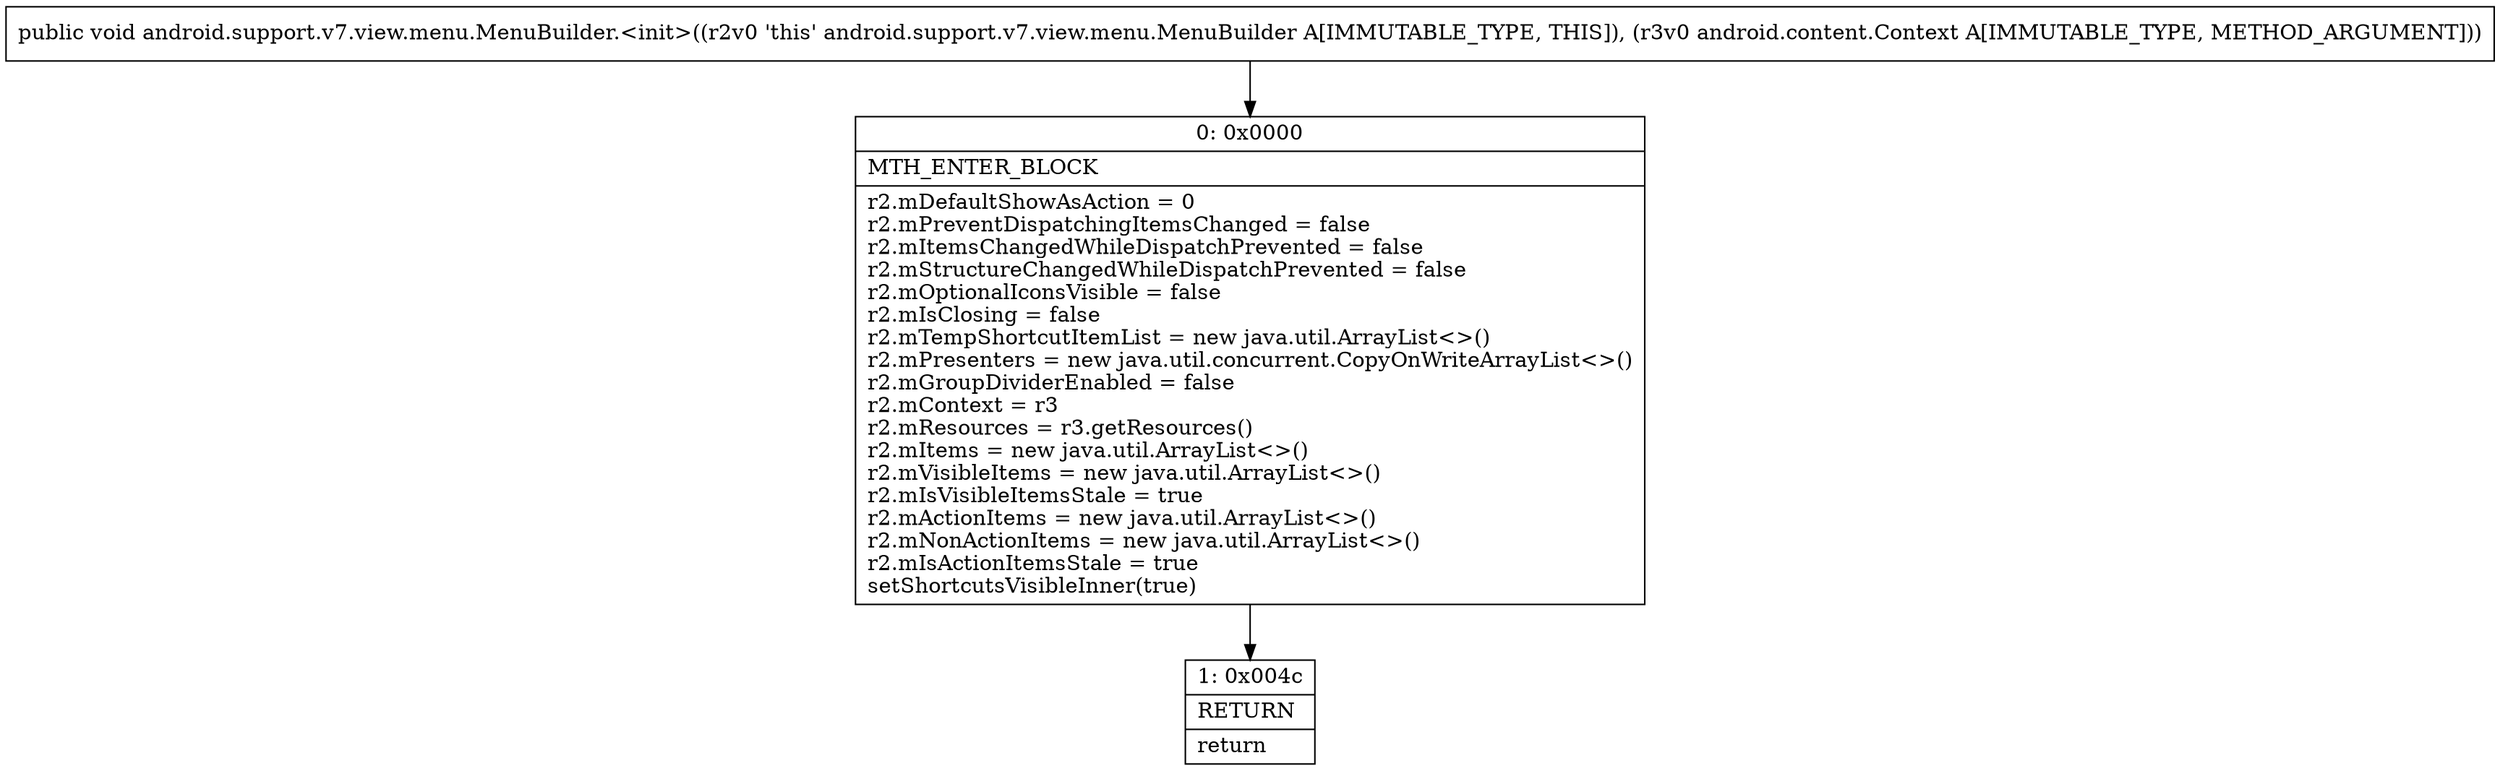 digraph "CFG forandroid.support.v7.view.menu.MenuBuilder.\<init\>(Landroid\/content\/Context;)V" {
Node_0 [shape=record,label="{0\:\ 0x0000|MTH_ENTER_BLOCK\l|r2.mDefaultShowAsAction = 0\lr2.mPreventDispatchingItemsChanged = false\lr2.mItemsChangedWhileDispatchPrevented = false\lr2.mStructureChangedWhileDispatchPrevented = false\lr2.mOptionalIconsVisible = false\lr2.mIsClosing = false\lr2.mTempShortcutItemList = new java.util.ArrayList\<\>()\lr2.mPresenters = new java.util.concurrent.CopyOnWriteArrayList\<\>()\lr2.mGroupDividerEnabled = false\lr2.mContext = r3\lr2.mResources = r3.getResources()\lr2.mItems = new java.util.ArrayList\<\>()\lr2.mVisibleItems = new java.util.ArrayList\<\>()\lr2.mIsVisibleItemsStale = true\lr2.mActionItems = new java.util.ArrayList\<\>()\lr2.mNonActionItems = new java.util.ArrayList\<\>()\lr2.mIsActionItemsStale = true\lsetShortcutsVisibleInner(true)\l}"];
Node_1 [shape=record,label="{1\:\ 0x004c|RETURN\l|return\l}"];
MethodNode[shape=record,label="{public void android.support.v7.view.menu.MenuBuilder.\<init\>((r2v0 'this' android.support.v7.view.menu.MenuBuilder A[IMMUTABLE_TYPE, THIS]), (r3v0 android.content.Context A[IMMUTABLE_TYPE, METHOD_ARGUMENT])) }"];
MethodNode -> Node_0;
Node_0 -> Node_1;
}

